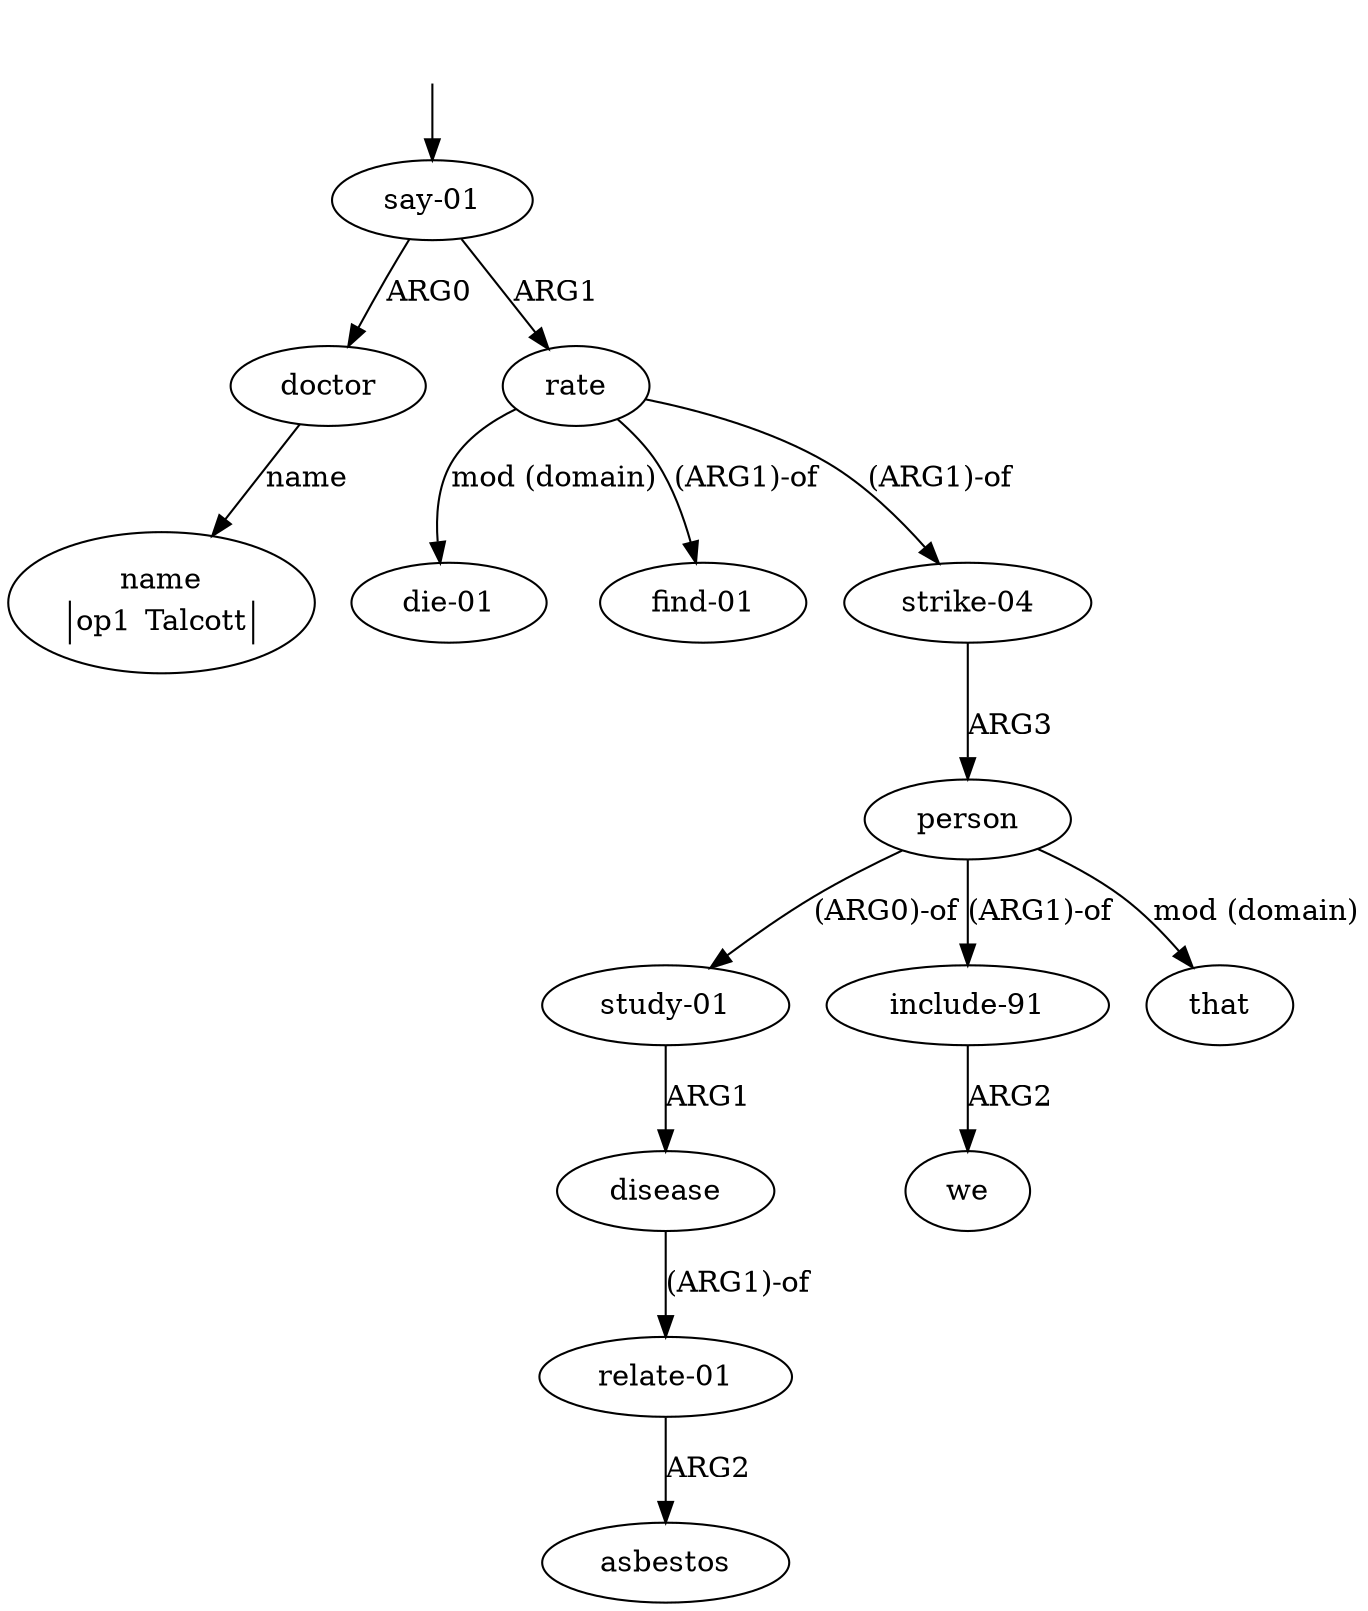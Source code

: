digraph "20003016" {
  top [ style=invis ];
  top -> 0;
  0 [ label=<<table align="center" border="0" cellspacing="0"><tr><td colspan="2">say-01</td></tr></table>> ];
  1 [ label=<<table align="center" border="0" cellspacing="0"><tr><td colspan="2">doctor</td></tr></table>> ];
  2 [ label=<<table align="center" border="0" cellspacing="0"><tr><td colspan="2">name</td></tr><tr><td sides="l" border="1" align="left">op1</td><td sides="r" border="1" align="left">Talcott</td></tr></table>> ];
  3 [ label=<<table align="center" border="0" cellspacing="0"><tr><td colspan="2">rate</td></tr></table>> ];
  4 [ label=<<table align="center" border="0" cellspacing="0"><tr><td colspan="2">die-01</td></tr></table>> ];
  5 [ label=<<table align="center" border="0" cellspacing="0"><tr><td colspan="2">find-01</td></tr></table>> ];
  6 [ label=<<table align="center" border="0" cellspacing="0"><tr><td colspan="2">strike-04</td></tr></table>> ];
  7 [ label=<<table align="center" border="0" cellspacing="0"><tr><td colspan="2">person</td></tr></table>> ];
  8 [ label=<<table align="center" border="0" cellspacing="0"><tr><td colspan="2">study-01</td></tr></table>> ];
  9 [ label=<<table align="center" border="0" cellspacing="0"><tr><td colspan="2">disease</td></tr></table>> ];
  10 [ label=<<table align="center" border="0" cellspacing="0"><tr><td colspan="2">relate-01</td></tr></table>> ];
  11 [ label=<<table align="center" border="0" cellspacing="0"><tr><td colspan="2">asbestos</td></tr></table>> ];
  12 [ label=<<table align="center" border="0" cellspacing="0"><tr><td colspan="2">include-91</td></tr></table>> ];
  13 [ label=<<table align="center" border="0" cellspacing="0"><tr><td colspan="2">we</td></tr></table>> ];
  14 [ label=<<table align="center" border="0" cellspacing="0"><tr><td colspan="2">that</td></tr></table>> ];
  3 -> 6 [ label="(ARG1)-of" ];
  7 -> 8 [ label="(ARG0)-of" ];
  3 -> 4 [ label="mod (domain)" ];
  0 -> 1 [ label="ARG0" ];
  7 -> 14 [ label="mod (domain)" ];
  9 -> 10 [ label="(ARG1)-of" ];
  3 -> 5 [ label="(ARG1)-of" ];
  7 -> 12 [ label="(ARG1)-of" ];
  0 -> 3 [ label="ARG1" ];
  6 -> 7 [ label="ARG3" ];
  12 -> 13 [ label="ARG2" ];
  1 -> 2 [ label="name" ];
  8 -> 9 [ label="ARG1" ];
  10 -> 11 [ label="ARG2" ];
}

